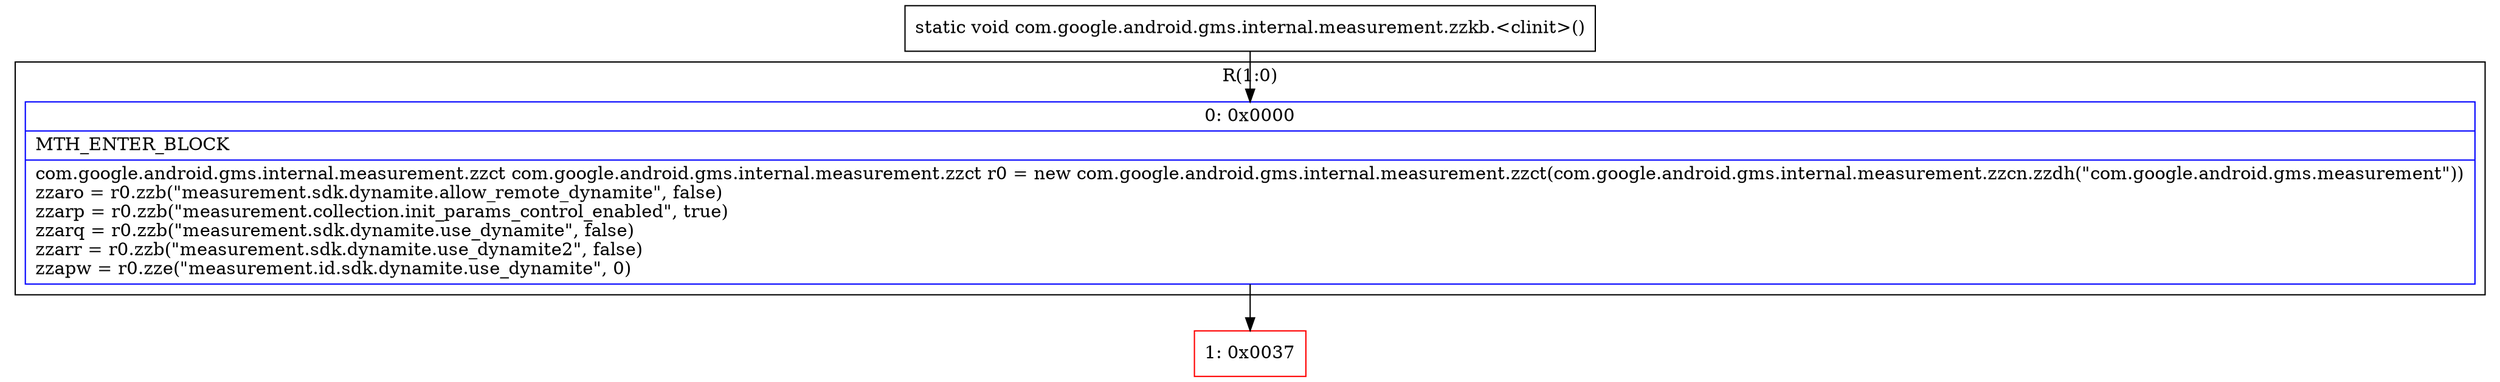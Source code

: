 digraph "CFG forcom.google.android.gms.internal.measurement.zzkb.\<clinit\>()V" {
subgraph cluster_Region_1027601592 {
label = "R(1:0)";
node [shape=record,color=blue];
Node_0 [shape=record,label="{0\:\ 0x0000|MTH_ENTER_BLOCK\l|com.google.android.gms.internal.measurement.zzct com.google.android.gms.internal.measurement.zzct r0 = new com.google.android.gms.internal.measurement.zzct(com.google.android.gms.internal.measurement.zzcn.zzdh(\"com.google.android.gms.measurement\"))\lzzaro = r0.zzb(\"measurement.sdk.dynamite.allow_remote_dynamite\", false)\lzzarp = r0.zzb(\"measurement.collection.init_params_control_enabled\", true)\lzzarq = r0.zzb(\"measurement.sdk.dynamite.use_dynamite\", false)\lzzarr = r0.zzb(\"measurement.sdk.dynamite.use_dynamite2\", false)\lzzapw = r0.zze(\"measurement.id.sdk.dynamite.use_dynamite\", 0)\l}"];
}
Node_1 [shape=record,color=red,label="{1\:\ 0x0037}"];
MethodNode[shape=record,label="{static void com.google.android.gms.internal.measurement.zzkb.\<clinit\>() }"];
MethodNode -> Node_0;
Node_0 -> Node_1;
}

